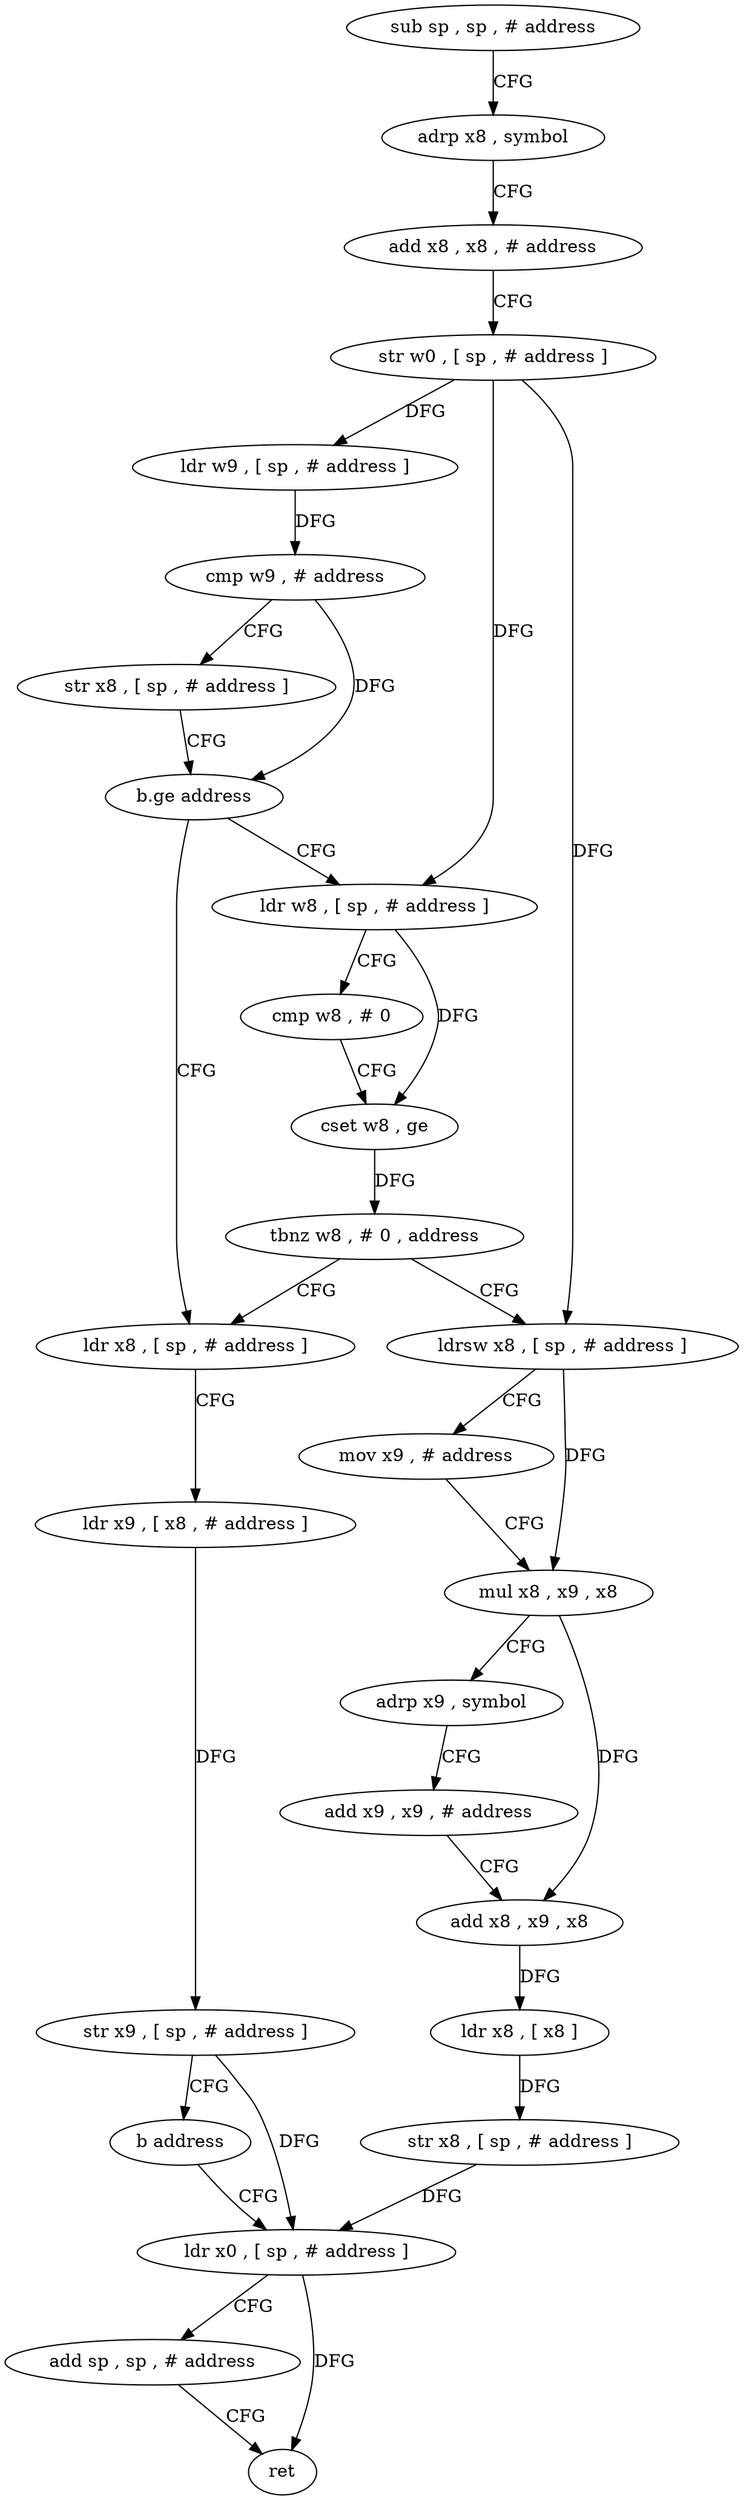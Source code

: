 digraph "func" {
"4373012" [label = "sub sp , sp , # address" ]
"4373016" [label = "adrp x8 , symbol" ]
"4373020" [label = "add x8 , x8 , # address" ]
"4373024" [label = "str w0 , [ sp , # address ]" ]
"4373028" [label = "ldr w9 , [ sp , # address ]" ]
"4373032" [label = "cmp w9 , # address" ]
"4373036" [label = "str x8 , [ sp , # address ]" ]
"4373040" [label = "b.ge address" ]
"4373060" [label = "ldr x8 , [ sp , # address ]" ]
"4373044" [label = "ldr w8 , [ sp , # address ]" ]
"4373064" [label = "ldr x9 , [ x8 , # address ]" ]
"4373068" [label = "str x9 , [ sp , # address ]" ]
"4373072" [label = "b address" ]
"4373108" [label = "ldr x0 , [ sp , # address ]" ]
"4373048" [label = "cmp w8 , # 0" ]
"4373052" [label = "cset w8 , ge" ]
"4373056" [label = "tbnz w8 , # 0 , address" ]
"4373076" [label = "ldrsw x8 , [ sp , # address ]" ]
"4373112" [label = "add sp , sp , # address" ]
"4373116" [label = "ret" ]
"4373080" [label = "mov x9 , # address" ]
"4373084" [label = "mul x8 , x9 , x8" ]
"4373088" [label = "adrp x9 , symbol" ]
"4373092" [label = "add x9 , x9 , # address" ]
"4373096" [label = "add x8 , x9 , x8" ]
"4373100" [label = "ldr x8 , [ x8 ]" ]
"4373104" [label = "str x8 , [ sp , # address ]" ]
"4373012" -> "4373016" [ label = "CFG" ]
"4373016" -> "4373020" [ label = "CFG" ]
"4373020" -> "4373024" [ label = "CFG" ]
"4373024" -> "4373028" [ label = "DFG" ]
"4373024" -> "4373044" [ label = "DFG" ]
"4373024" -> "4373076" [ label = "DFG" ]
"4373028" -> "4373032" [ label = "DFG" ]
"4373032" -> "4373036" [ label = "CFG" ]
"4373032" -> "4373040" [ label = "DFG" ]
"4373036" -> "4373040" [ label = "CFG" ]
"4373040" -> "4373060" [ label = "CFG" ]
"4373040" -> "4373044" [ label = "CFG" ]
"4373060" -> "4373064" [ label = "CFG" ]
"4373044" -> "4373048" [ label = "CFG" ]
"4373044" -> "4373052" [ label = "DFG" ]
"4373064" -> "4373068" [ label = "DFG" ]
"4373068" -> "4373072" [ label = "CFG" ]
"4373068" -> "4373108" [ label = "DFG" ]
"4373072" -> "4373108" [ label = "CFG" ]
"4373108" -> "4373112" [ label = "CFG" ]
"4373108" -> "4373116" [ label = "DFG" ]
"4373048" -> "4373052" [ label = "CFG" ]
"4373052" -> "4373056" [ label = "DFG" ]
"4373056" -> "4373076" [ label = "CFG" ]
"4373056" -> "4373060" [ label = "CFG" ]
"4373076" -> "4373080" [ label = "CFG" ]
"4373076" -> "4373084" [ label = "DFG" ]
"4373112" -> "4373116" [ label = "CFG" ]
"4373080" -> "4373084" [ label = "CFG" ]
"4373084" -> "4373088" [ label = "CFG" ]
"4373084" -> "4373096" [ label = "DFG" ]
"4373088" -> "4373092" [ label = "CFG" ]
"4373092" -> "4373096" [ label = "CFG" ]
"4373096" -> "4373100" [ label = "DFG" ]
"4373100" -> "4373104" [ label = "DFG" ]
"4373104" -> "4373108" [ label = "DFG" ]
}
